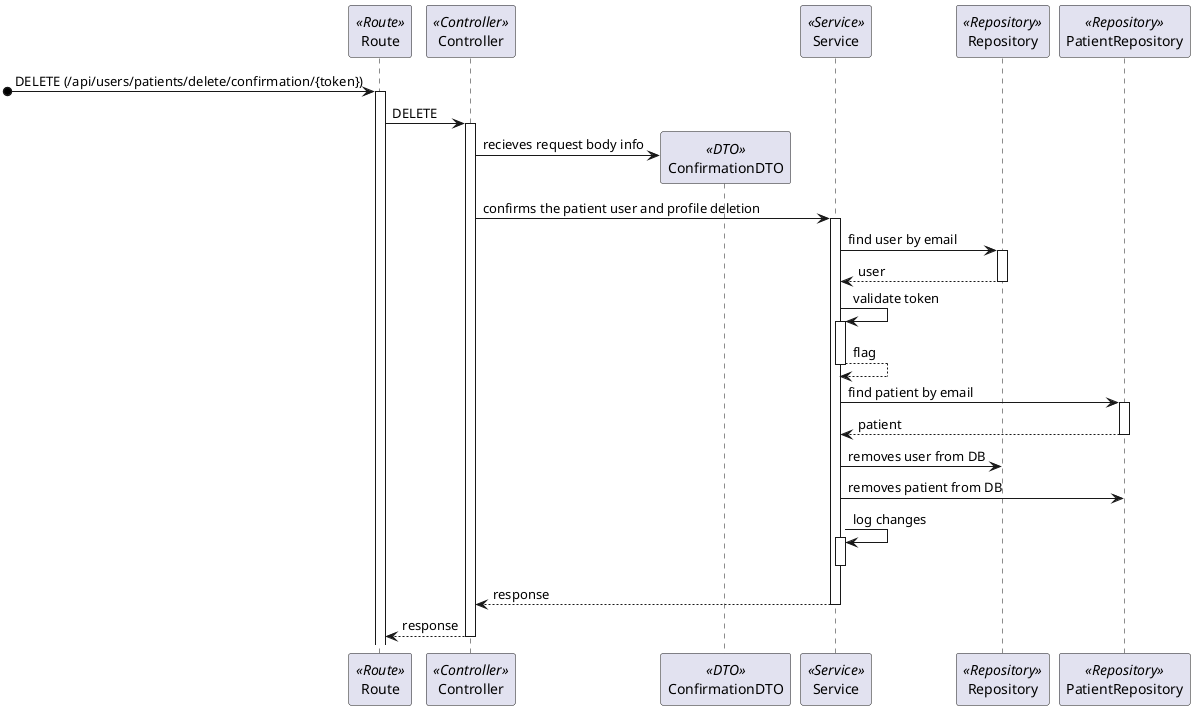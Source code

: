 ```plantuml
@startuml Process_View_Posterior_Confirmation
participant Route as Route <<Route>>
participant Controller as Controller <<Controller>>
participant ConfirmationDTO as ConfirmationDTO <<DTO>>
participant Service as Service <<Service>>
participant Repository as Repository <<Repository>>
participant PatientRepository as PatientRepository <<Repository>>
 
[o-> Route : DELETE (/api/users/patients/delete/confirmation/{token})
activate Route
Route -> Controller : DELETE
activate Controller
Controller -> ConfirmationDTO** : recieves request body info
Controller -> Service : confirms the patient user and profile deletion
activate Service
Service -> Repository : find user by email
activate Repository
return user
Service -> Service : validate token
activate Service
return flag
Service -> PatientRepository : find patient by email
activate PatientRepository
return patient
Service -> Repository : removes user from DB
Service -> PatientRepository : removes patient from DB
Service -> Service: log changes
activate Service
deactivate Service
return response
return response
@enduml
```